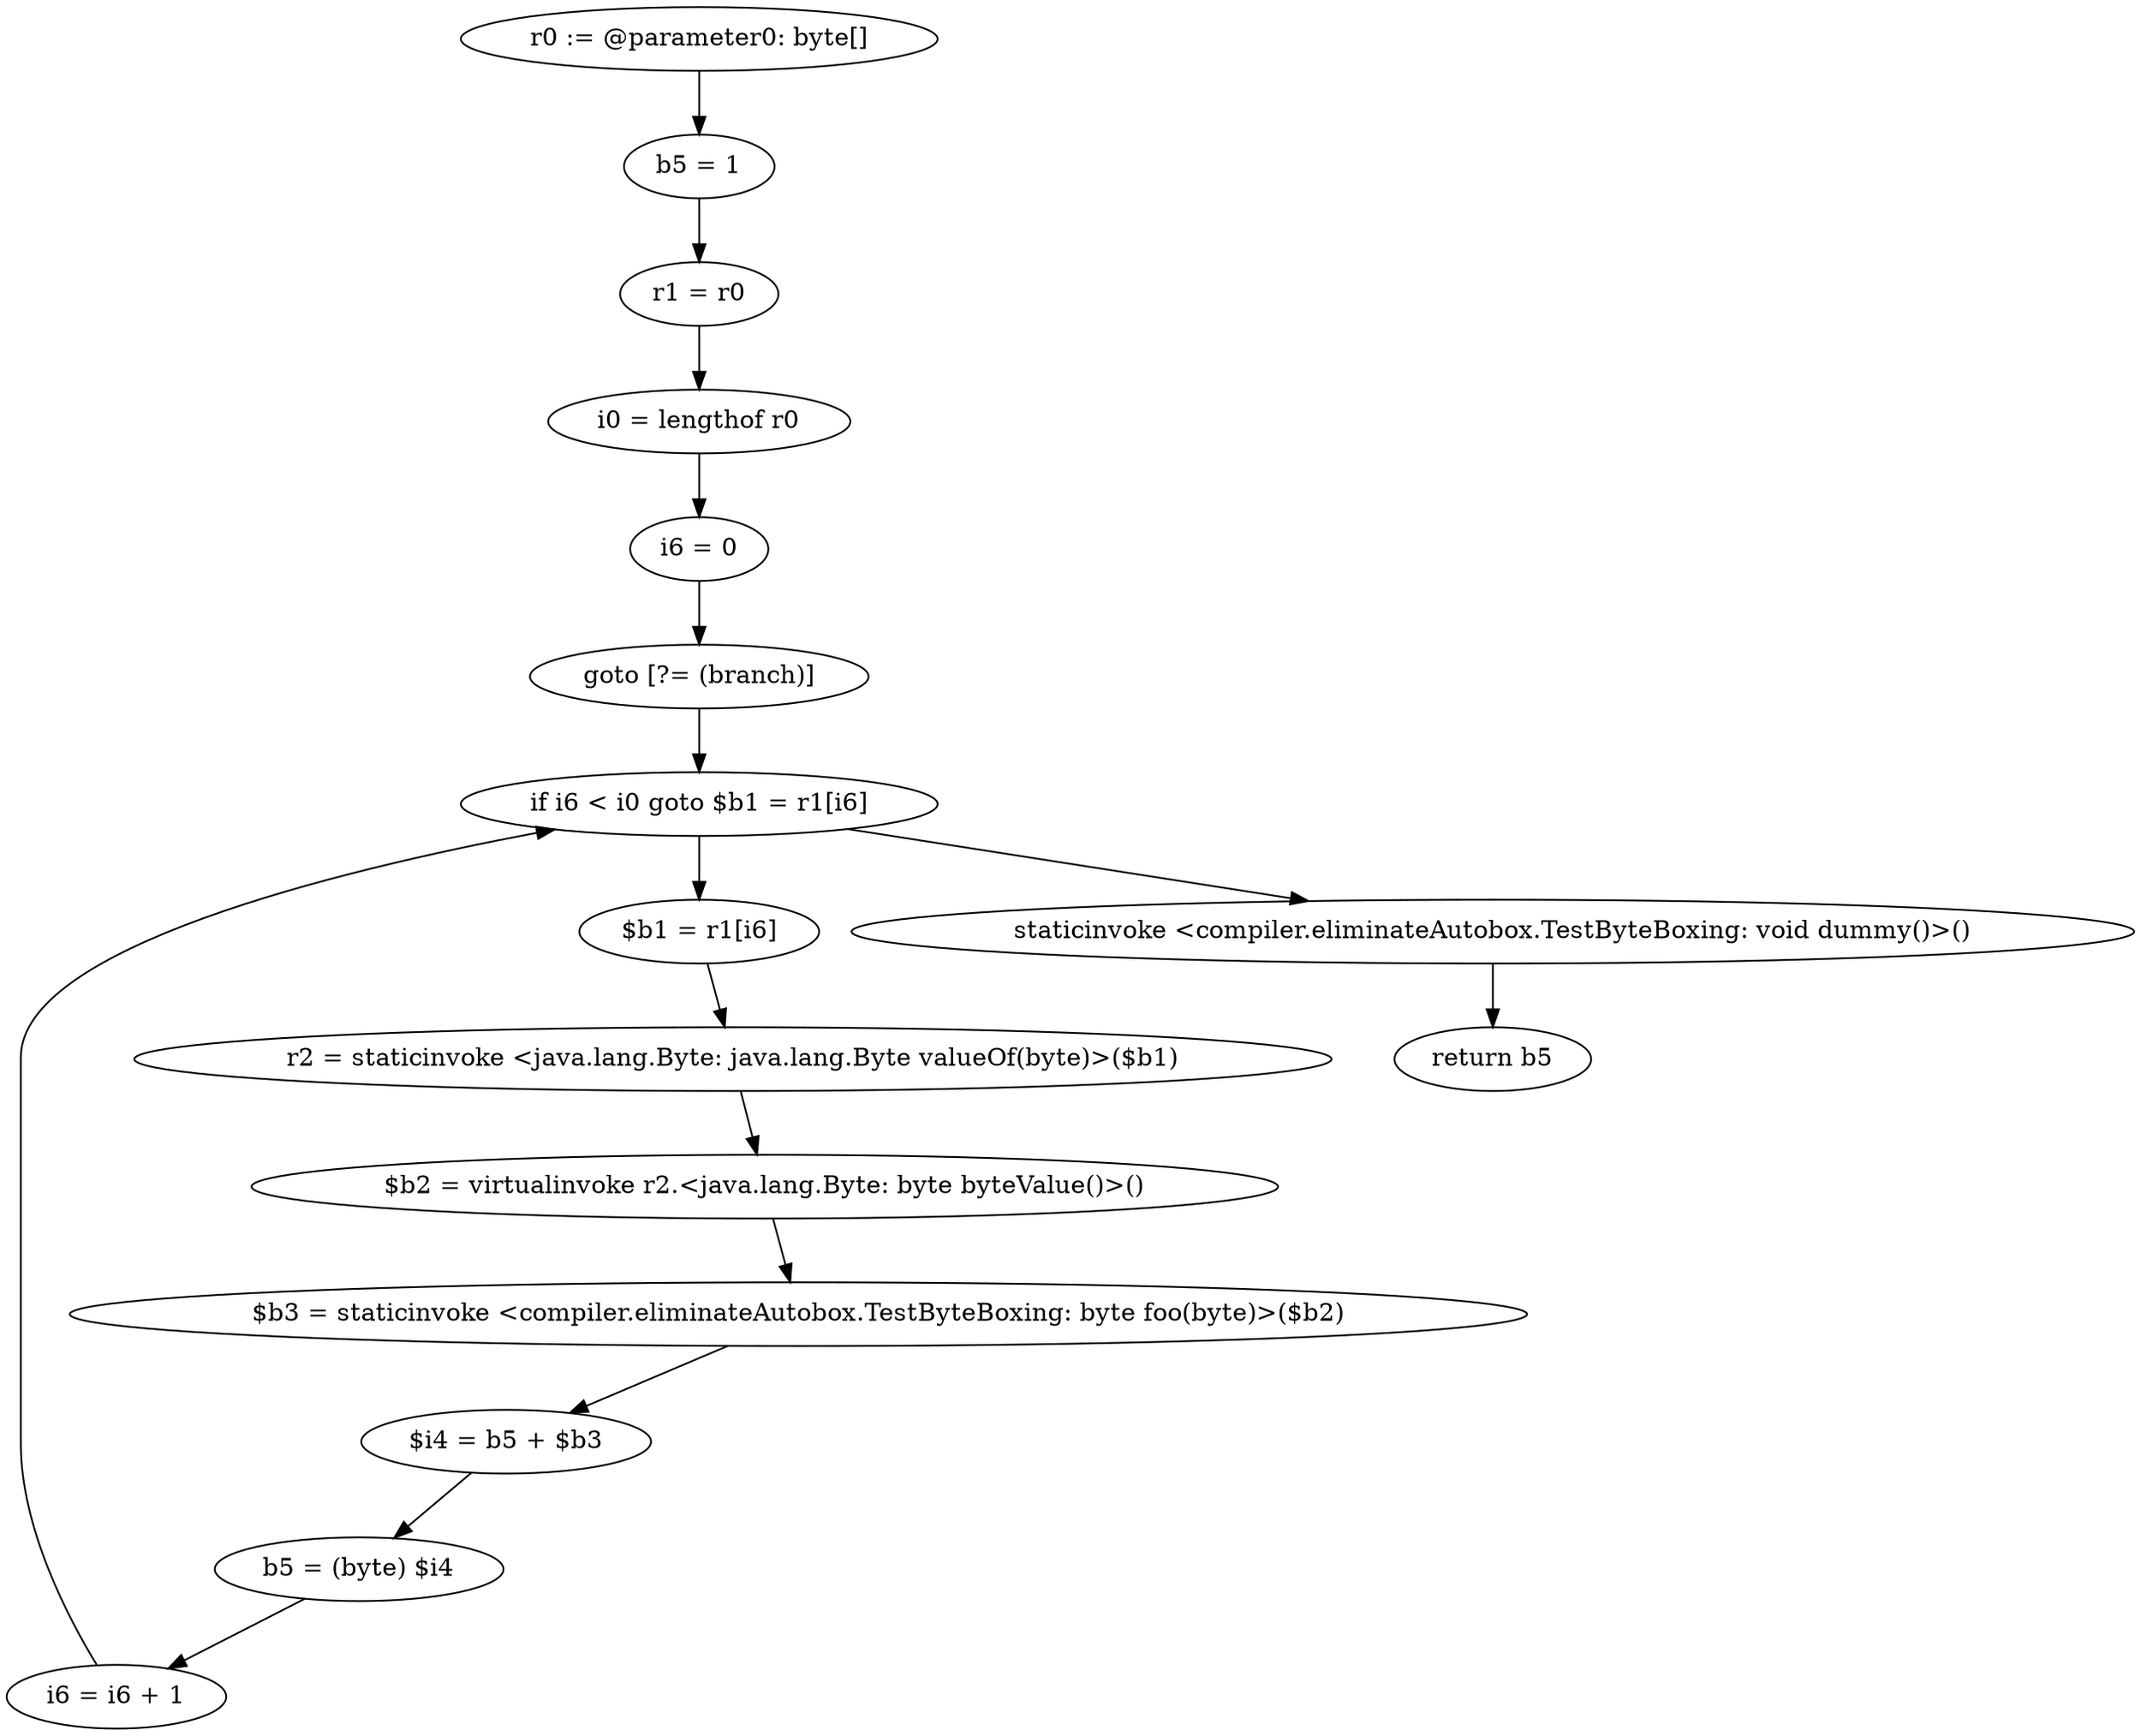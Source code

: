 digraph "unitGraph" {
    "r0 := @parameter0: byte[]"
    "b5 = 1"
    "r1 = r0"
    "i0 = lengthof r0"
    "i6 = 0"
    "goto [?= (branch)]"
    "$b1 = r1[i6]"
    "r2 = staticinvoke <java.lang.Byte: java.lang.Byte valueOf(byte)>($b1)"
    "$b2 = virtualinvoke r2.<java.lang.Byte: byte byteValue()>()"
    "$b3 = staticinvoke <compiler.eliminateAutobox.TestByteBoxing: byte foo(byte)>($b2)"
    "$i4 = b5 + $b3"
    "b5 = (byte) $i4"
    "i6 = i6 + 1"
    "if i6 < i0 goto $b1 = r1[i6]"
    "staticinvoke <compiler.eliminateAutobox.TestByteBoxing: void dummy()>()"
    "return b5"
    "r0 := @parameter0: byte[]"->"b5 = 1";
    "b5 = 1"->"r1 = r0";
    "r1 = r0"->"i0 = lengthof r0";
    "i0 = lengthof r0"->"i6 = 0";
    "i6 = 0"->"goto [?= (branch)]";
    "goto [?= (branch)]"->"if i6 < i0 goto $b1 = r1[i6]";
    "$b1 = r1[i6]"->"r2 = staticinvoke <java.lang.Byte: java.lang.Byte valueOf(byte)>($b1)";
    "r2 = staticinvoke <java.lang.Byte: java.lang.Byte valueOf(byte)>($b1)"->"$b2 = virtualinvoke r2.<java.lang.Byte: byte byteValue()>()";
    "$b2 = virtualinvoke r2.<java.lang.Byte: byte byteValue()>()"->"$b3 = staticinvoke <compiler.eliminateAutobox.TestByteBoxing: byte foo(byte)>($b2)";
    "$b3 = staticinvoke <compiler.eliminateAutobox.TestByteBoxing: byte foo(byte)>($b2)"->"$i4 = b5 + $b3";
    "$i4 = b5 + $b3"->"b5 = (byte) $i4";
    "b5 = (byte) $i4"->"i6 = i6 + 1";
    "i6 = i6 + 1"->"if i6 < i0 goto $b1 = r1[i6]";
    "if i6 < i0 goto $b1 = r1[i6]"->"staticinvoke <compiler.eliminateAutobox.TestByteBoxing: void dummy()>()";
    "if i6 < i0 goto $b1 = r1[i6]"->"$b1 = r1[i6]";
    "staticinvoke <compiler.eliminateAutobox.TestByteBoxing: void dummy()>()"->"return b5";
}
